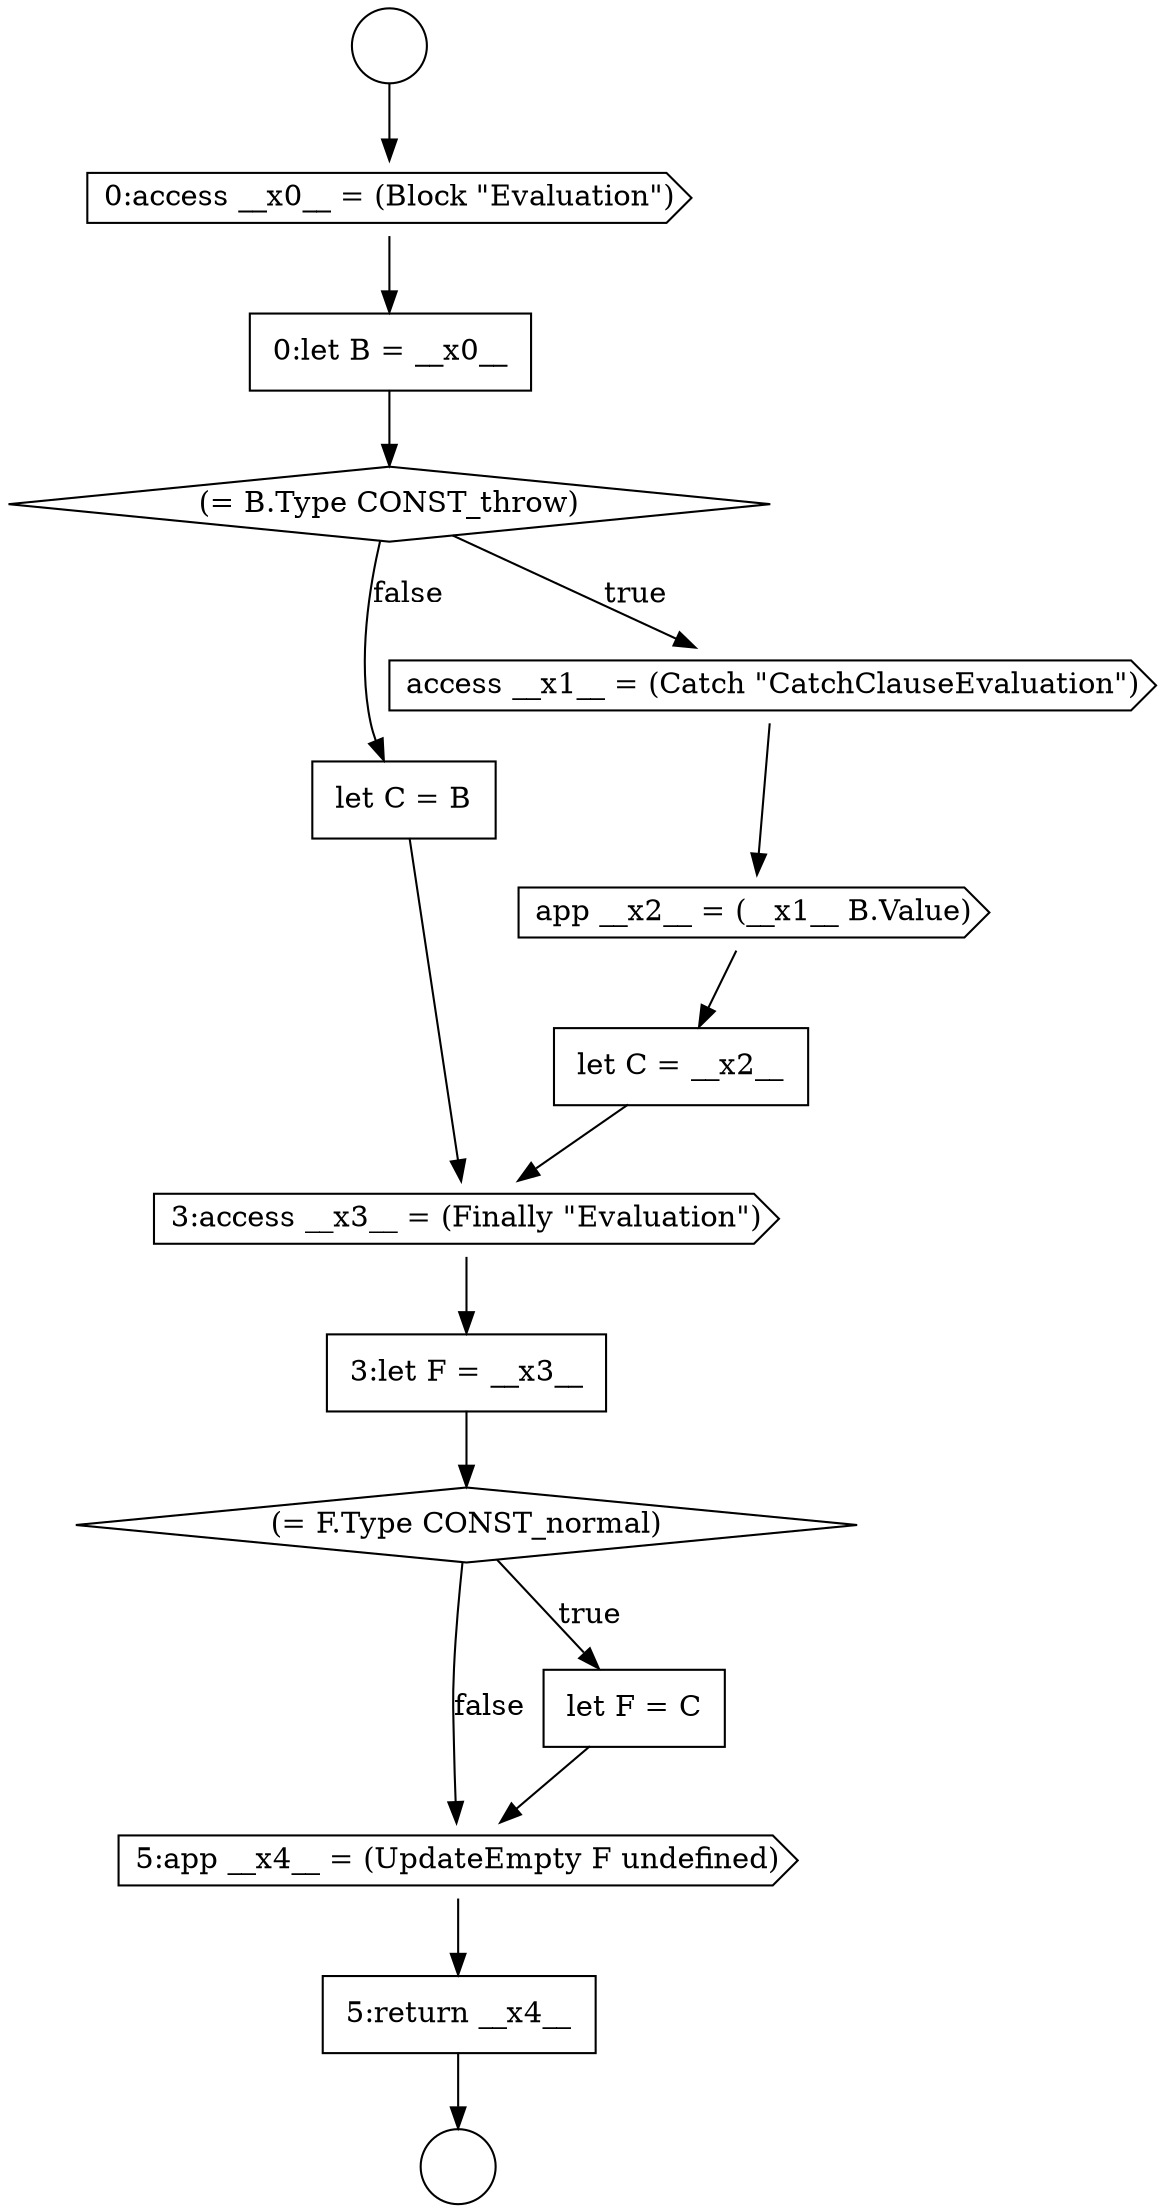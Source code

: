 digraph {
  node7766 [shape=none, margin=0, label=<<font color="black">
    <table border="0" cellborder="1" cellspacing="0" cellpadding="10">
      <tr><td align="left">let C = B</td></tr>
    </table>
  </font>> color="black" fillcolor="white" style=filled]
  node7761 [shape=none, margin=0, label=<<font color="black">
    <table border="0" cellborder="1" cellspacing="0" cellpadding="10">
      <tr><td align="left">0:let B = __x0__</td></tr>
    </table>
  </font>> color="black" fillcolor="white" style=filled]
  node7771 [shape=cds, label=<<font color="black">5:app __x4__ = (UpdateEmpty F undefined)</font>> color="black" fillcolor="white" style=filled]
  node7770 [shape=none, margin=0, label=<<font color="black">
    <table border="0" cellborder="1" cellspacing="0" cellpadding="10">
      <tr><td align="left">let F = C</td></tr>
    </table>
  </font>> color="black" fillcolor="white" style=filled]
  node7763 [shape=cds, label=<<font color="black">access __x1__ = (Catch &quot;CatchClauseEvaluation&quot;)</font>> color="black" fillcolor="white" style=filled]
  node7768 [shape=none, margin=0, label=<<font color="black">
    <table border="0" cellborder="1" cellspacing="0" cellpadding="10">
      <tr><td align="left">3:let F = __x3__</td></tr>
    </table>
  </font>> color="black" fillcolor="white" style=filled]
  node7769 [shape=diamond, label=<<font color="black">(= F.Type CONST_normal)</font>> color="black" fillcolor="white" style=filled]
  node7759 [shape=circle label=" " color="black" fillcolor="white" style=filled]
  node7772 [shape=none, margin=0, label=<<font color="black">
    <table border="0" cellborder="1" cellspacing="0" cellpadding="10">
      <tr><td align="left">5:return __x4__</td></tr>
    </table>
  </font>> color="black" fillcolor="white" style=filled]
  node7760 [shape=cds, label=<<font color="black">0:access __x0__ = (Block &quot;Evaluation&quot;)</font>> color="black" fillcolor="white" style=filled]
  node7758 [shape=circle label=" " color="black" fillcolor="white" style=filled]
  node7762 [shape=diamond, label=<<font color="black">(= B.Type CONST_throw)</font>> color="black" fillcolor="white" style=filled]
  node7767 [shape=cds, label=<<font color="black">3:access __x3__ = (Finally &quot;Evaluation&quot;)</font>> color="black" fillcolor="white" style=filled]
  node7764 [shape=cds, label=<<font color="black">app __x2__ = (__x1__ B.Value)</font>> color="black" fillcolor="white" style=filled]
  node7765 [shape=none, margin=0, label=<<font color="black">
    <table border="0" cellborder="1" cellspacing="0" cellpadding="10">
      <tr><td align="left">let C = __x2__</td></tr>
    </table>
  </font>> color="black" fillcolor="white" style=filled]
  node7768 -> node7769 [ color="black"]
  node7762 -> node7763 [label=<<font color="black">true</font>> color="black"]
  node7762 -> node7766 [label=<<font color="black">false</font>> color="black"]
  node7763 -> node7764 [ color="black"]
  node7767 -> node7768 [ color="black"]
  node7772 -> node7759 [ color="black"]
  node7766 -> node7767 [ color="black"]
  node7758 -> node7760 [ color="black"]
  node7764 -> node7765 [ color="black"]
  node7769 -> node7770 [label=<<font color="black">true</font>> color="black"]
  node7769 -> node7771 [label=<<font color="black">false</font>> color="black"]
  node7765 -> node7767 [ color="black"]
  node7771 -> node7772 [ color="black"]
  node7760 -> node7761 [ color="black"]
  node7770 -> node7771 [ color="black"]
  node7761 -> node7762 [ color="black"]
}
